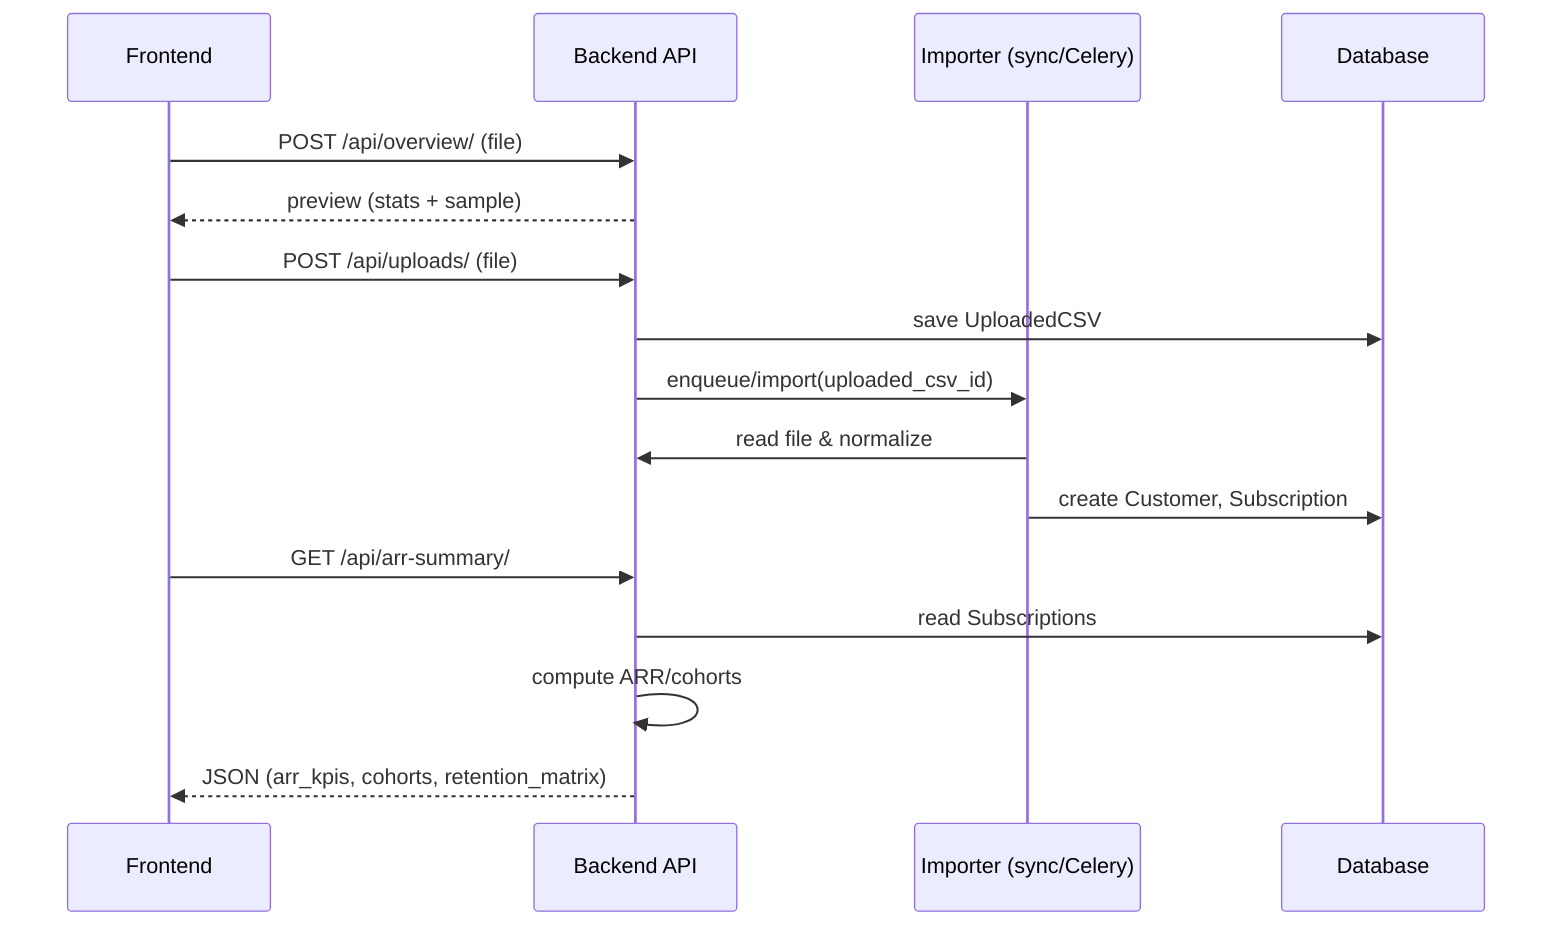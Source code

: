 sequenceDiagram
    participant FE as Frontend
    participant API as Backend API
    participant IMP as Importer (sync/Celery)
    participant DB as Database

    FE->>API: POST /api/overview/ (file)
    API-->>FE: preview (stats + sample)
    FE->>API: POST /api/uploads/ (file)
    API->>DB: save UploadedCSV
    API->>IMP: enqueue/import(uploaded_csv_id)
    IMP->>API: read file & normalize
    IMP->>DB: create Customer, Subscription
    FE->>API: GET /api/arr-summary/
    API->>DB: read Subscriptions
    API->>API: compute ARR/cohorts
    API-->>FE: JSON (arr_kpis, cohorts, retention_matrix)
